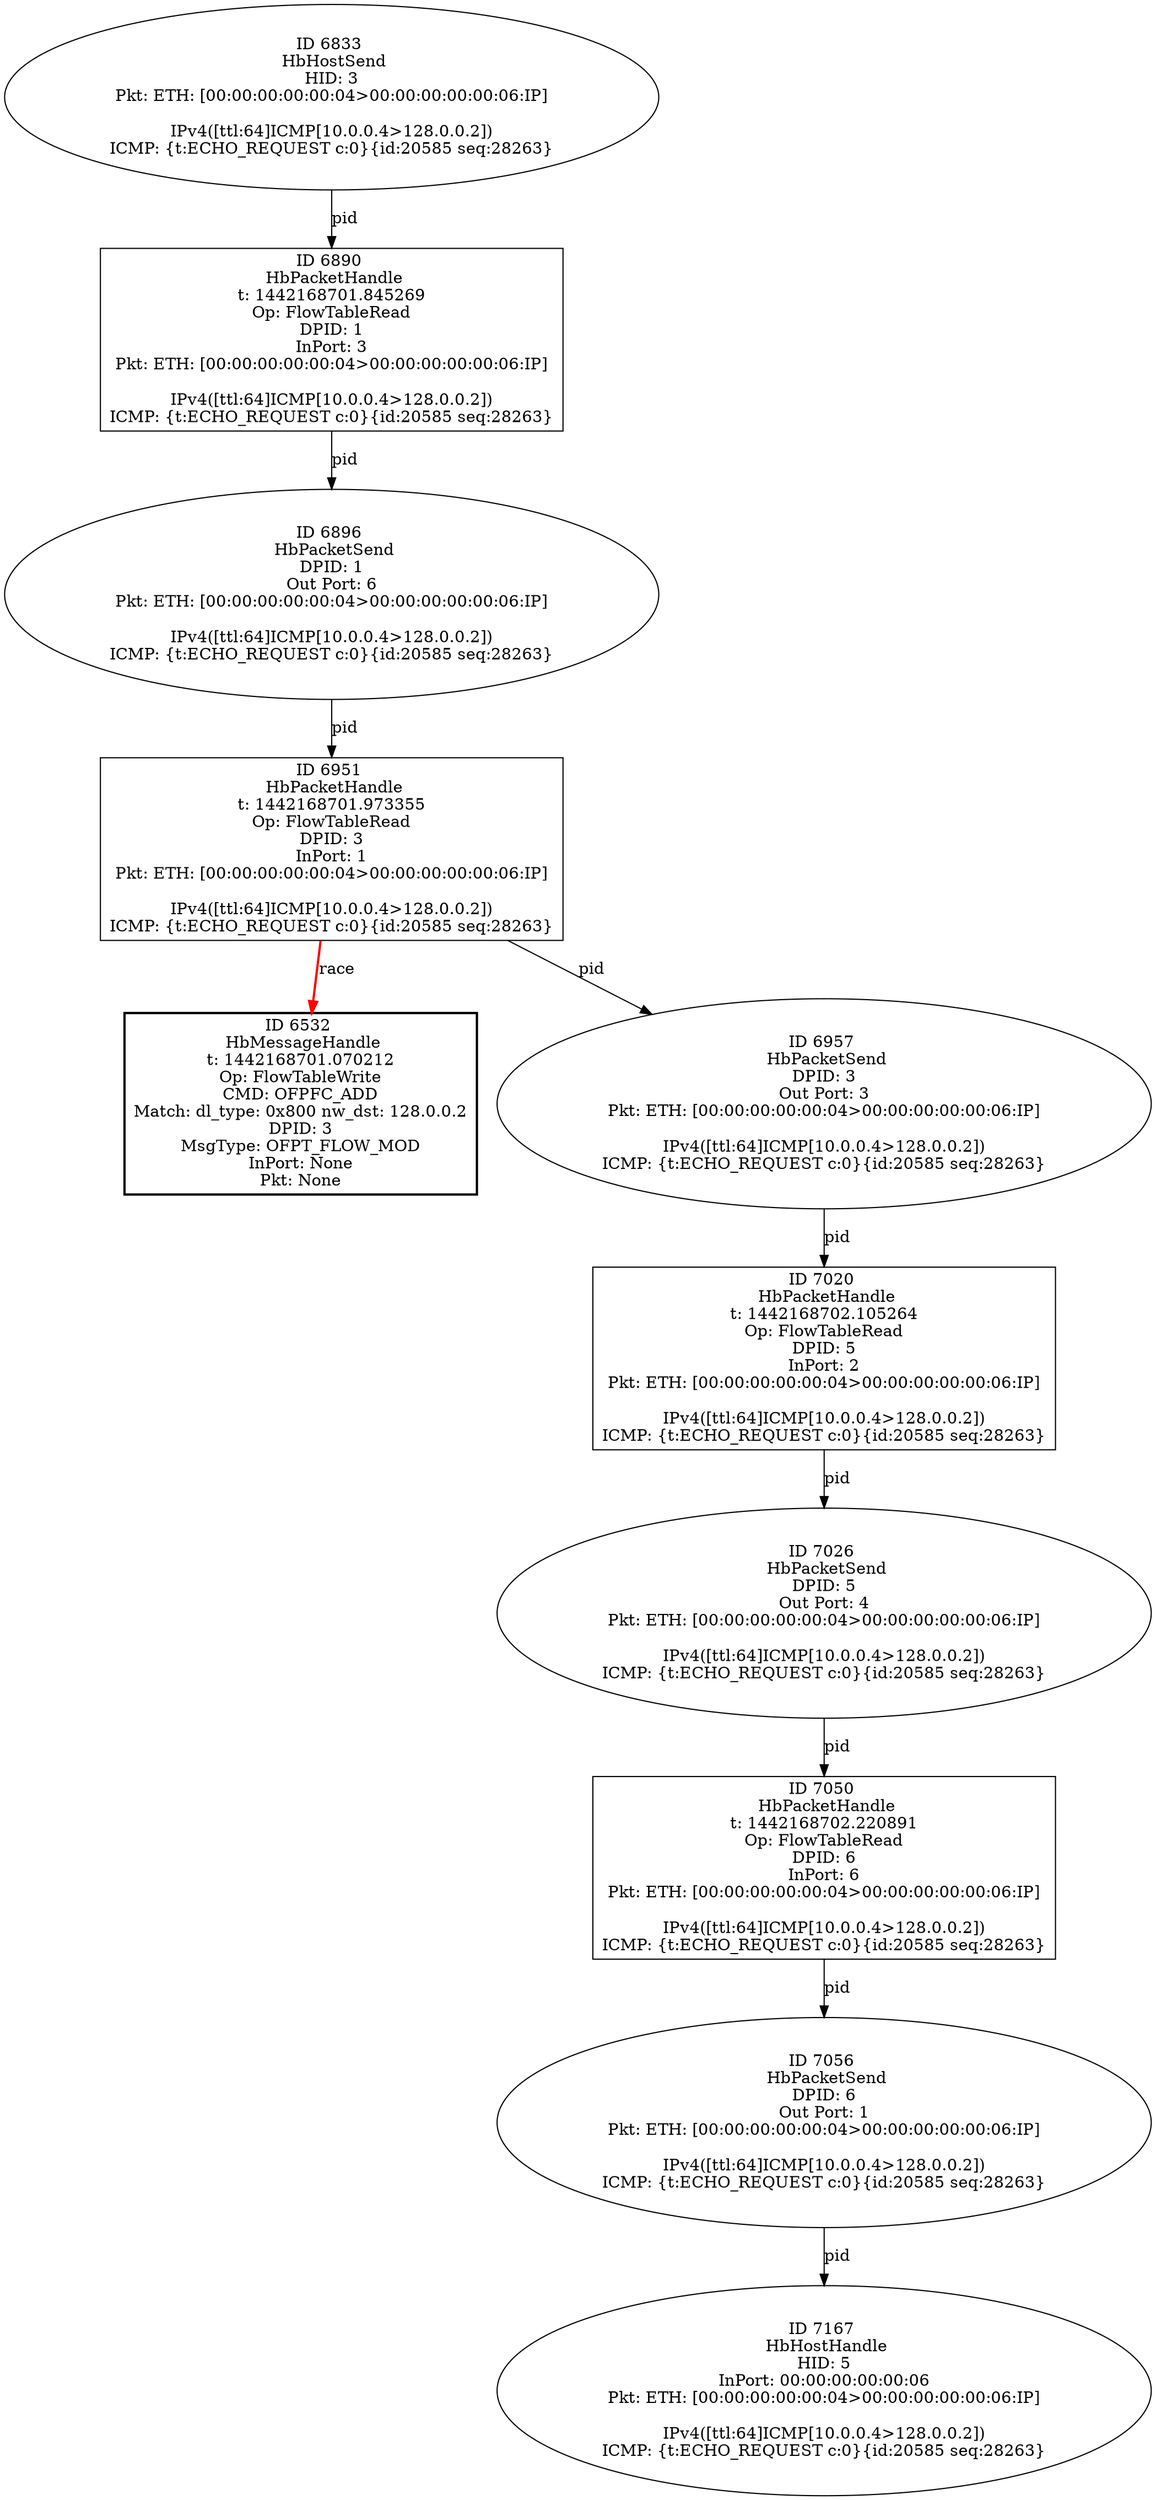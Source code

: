 strict digraph G {
6896 [shape=oval, event=<hb_events.HbPacketSend object at 0x108431e10>, label="ID 6896 
 HbPacketSend
DPID: 1
Out Port: 6
Pkt: ETH: [00:00:00:00:00:04>00:00:00:00:00:06:IP]

IPv4([ttl:64]ICMP[10.0.0.4>128.0.0.2])
ICMP: {t:ECHO_REQUEST c:0}{id:20585 seq:28263}"];
6532 [shape=box, style=bold, event=<hb_events.HbMessageHandle object at 0x1082c6c10>, label="ID 6532 
 HbMessageHandle
t: 1442168701.070212
Op: FlowTableWrite
CMD: OFPFC_ADD
Match: dl_type: 0x800 nw_dst: 128.0.0.2
DPID: 3
MsgType: OFPT_FLOW_MOD
InPort: None
Pkt: None"];
6951 [shape=box, event=<hb_events.HbPacketHandle object at 0x108469cd0>, label="ID 6951 
 HbPacketHandle
t: 1442168701.973355
Op: FlowTableRead
DPID: 3
InPort: 1
Pkt: ETH: [00:00:00:00:00:04>00:00:00:00:00:06:IP]

IPv4([ttl:64]ICMP[10.0.0.4>128.0.0.2])
ICMP: {t:ECHO_REQUEST c:0}{id:20585 seq:28263}"];
7050 [shape=box, event=<hb_events.HbPacketHandle object at 0x1084b8cd0>, label="ID 7050 
 HbPacketHandle
t: 1442168702.220891
Op: FlowTableRead
DPID: 6
InPort: 6
Pkt: ETH: [00:00:00:00:00:04>00:00:00:00:00:06:IP]

IPv4([ttl:64]ICMP[10.0.0.4>128.0.0.2])
ICMP: {t:ECHO_REQUEST c:0}{id:20585 seq:28263}"];
7020 [shape=box, event=<hb_events.HbPacketHandle object at 0x10849a950>, label="ID 7020 
 HbPacketHandle
t: 1442168702.105264
Op: FlowTableRead
DPID: 5
InPort: 2
Pkt: ETH: [00:00:00:00:00:04>00:00:00:00:00:06:IP]

IPv4([ttl:64]ICMP[10.0.0.4>128.0.0.2])
ICMP: {t:ECHO_REQUEST c:0}{id:20585 seq:28263}"];
6957 [shape=oval, event=<hb_events.HbPacketSend object at 0x108470590>, label="ID 6957 
 HbPacketSend
DPID: 3
Out Port: 3
Pkt: ETH: [00:00:00:00:00:04>00:00:00:00:00:06:IP]

IPv4([ttl:64]ICMP[10.0.0.4>128.0.0.2])
ICMP: {t:ECHO_REQUEST c:0}{id:20585 seq:28263}"];
7056 [shape=oval, event=<hb_events.HbPacketSend object at 0x1084bd190>, label="ID 7056 
 HbPacketSend
DPID: 6
Out Port: 1
Pkt: ETH: [00:00:00:00:00:04>00:00:00:00:00:06:IP]

IPv4([ttl:64]ICMP[10.0.0.4>128.0.0.2])
ICMP: {t:ECHO_REQUEST c:0}{id:20585 seq:28263}"];
6833 [shape=oval, event=<hb_events.HbHostSend object at 0x1083ff2d0>, label="ID 6833 
 HbHostSend
HID: 3
Pkt: ETH: [00:00:00:00:00:04>00:00:00:00:00:06:IP]

IPv4([ttl:64]ICMP[10.0.0.4>128.0.0.2])
ICMP: {t:ECHO_REQUEST c:0}{id:20585 seq:28263}"];
7026 [shape=oval, event=<hb_events.HbPacketSend object at 0x10849ad90>, label="ID 7026 
 HbPacketSend
DPID: 5
Out Port: 4
Pkt: ETH: [00:00:00:00:00:04>00:00:00:00:00:06:IP]

IPv4([ttl:64]ICMP[10.0.0.4>128.0.0.2])
ICMP: {t:ECHO_REQUEST c:0}{id:20585 seq:28263}"];
6890 [shape=box, event=<hb_events.HbPacketHandle object at 0x1084298d0>, label="ID 6890 
 HbPacketHandle
t: 1442168701.845269
Op: FlowTableRead
DPID: 1
InPort: 3
Pkt: ETH: [00:00:00:00:00:04>00:00:00:00:00:06:IP]

IPv4([ttl:64]ICMP[10.0.0.4>128.0.0.2])
ICMP: {t:ECHO_REQUEST c:0}{id:20585 seq:28263}"];
7167 [shape=oval, event=<hb_events.HbHostHandle object at 0x10851b810>, label="ID 7167 
 HbHostHandle
HID: 5
InPort: 00:00:00:00:00:06
Pkt: ETH: [00:00:00:00:00:04>00:00:00:00:00:06:IP]

IPv4([ttl:64]ICMP[10.0.0.4>128.0.0.2])
ICMP: {t:ECHO_REQUEST c:0}{id:20585 seq:28263}"];
6896 -> 6951  [rel=pid, label=pid];
6951 -> 6532  [harmful=True, color=red, style=bold, rel=race, label=race];
6951 -> 6957  [rel=pid, label=pid];
7050 -> 7056  [rel=pid, label=pid];
7020 -> 7026  [rel=pid, label=pid];
6957 -> 7020  [rel=pid, label=pid];
7056 -> 7167  [rel=pid, label=pid];
6833 -> 6890  [rel=pid, label=pid];
7026 -> 7050  [rel=pid, label=pid];
6890 -> 6896  [rel=pid, label=pid];
}
